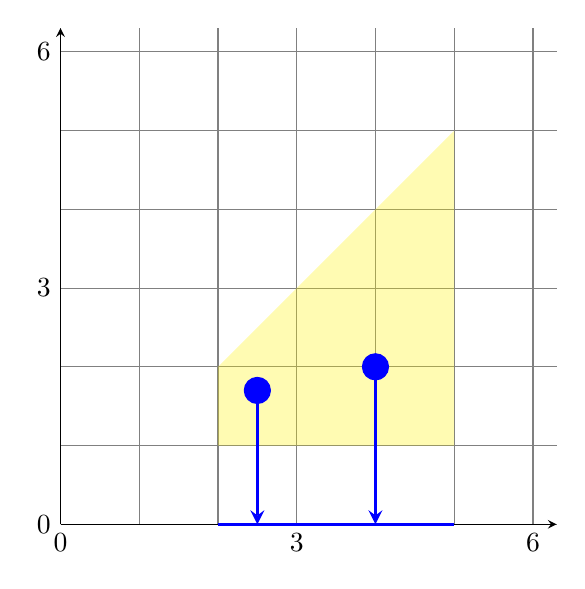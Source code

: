 \begin{tikzpicture}[
arrow/.style={draw,->,>=stealth},
]

%grid
\draw[black!50] (0,0) grid (6.3,6.3);
\draw[arrow] (0,0) -- (6.3,0);
\path (0,0) -- (6,0) node[pos=0,below] {0} node[pos=.5,below] {3} node[pos=1,below] {6};
\draw[arrow] (0,0) -- (0,6.3);
\path (0,0) -- (0,6) node[pos=0,left] {0} node[pos=.5,left] {3} node[pos=1,left] {6};

%area
\path[fill=yellow,opacity=.3]
(2,1) -- (5,1)
	-- (5,5)
	-- (2,2)
	-- cycle
;

\path[draw,blue,very thick]
(2,0) -- (5,0)
;
\node[draw,circle,fill=blue,blue] (dot) at (4,2) {};
\path[arrow,blue,very thick]
(dot) -- (4,0)
;
\node[draw,circle,fill=blue,blue] (dot) at (2.5,1.7) {};
\path[arrow,blue,very thick]
(dot) -- (2.5,0)
;


\end{tikzpicture}